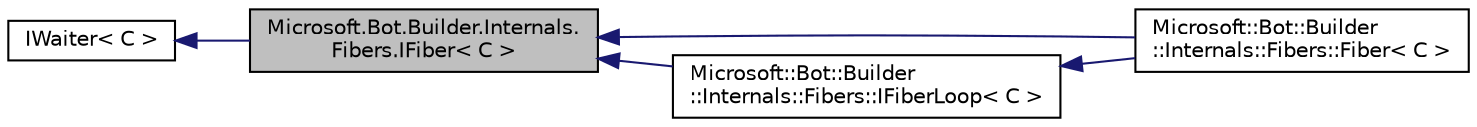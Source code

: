 digraph "Microsoft.Bot.Builder.Internals.Fibers.IFiber&lt; C &gt;"
{
  edge [fontname="Helvetica",fontsize="10",labelfontname="Helvetica",labelfontsize="10"];
  node [fontname="Helvetica",fontsize="10",shape=record];
  rankdir="LR";
  Node1 [label="Microsoft.Bot.Builder.Internals.\lFibers.IFiber\< C \>",height=0.2,width=0.4,color="black", fillcolor="grey75", style="filled", fontcolor="black"];
  Node2 -> Node1 [dir="back",color="midnightblue",fontsize="10",style="solid",fontname="Helvetica"];
  Node2 [label="IWaiter\< C \>",height=0.2,width=0.4,color="black", fillcolor="white", style="filled",URL="$d3/d42/interface_microsoft_1_1_bot_1_1_builder_1_1_internals_1_1_fibers_1_1_i_waiter.html"];
  Node1 -> Node3 [dir="back",color="midnightblue",fontsize="10",style="solid",fontname="Helvetica"];
  Node3 [label="Microsoft::Bot::Builder\l::Internals::Fibers::Fiber\< C \>",height=0.2,width=0.4,color="black", fillcolor="white", style="filled",URL="$d6/d8d/class_microsoft_1_1_bot_1_1_builder_1_1_internals_1_1_fibers_1_1_fiber.html"];
  Node1 -> Node4 [dir="back",color="midnightblue",fontsize="10",style="solid",fontname="Helvetica"];
  Node4 [label="Microsoft::Bot::Builder\l::Internals::Fibers::IFiberLoop\< C \>",height=0.2,width=0.4,color="black", fillcolor="white", style="filled",URL="$d3/d08/interface_microsoft_1_1_bot_1_1_builder_1_1_internals_1_1_fibers_1_1_i_fiber_loop.html"];
  Node4 -> Node3 [dir="back",color="midnightblue",fontsize="10",style="solid",fontname="Helvetica"];
}
